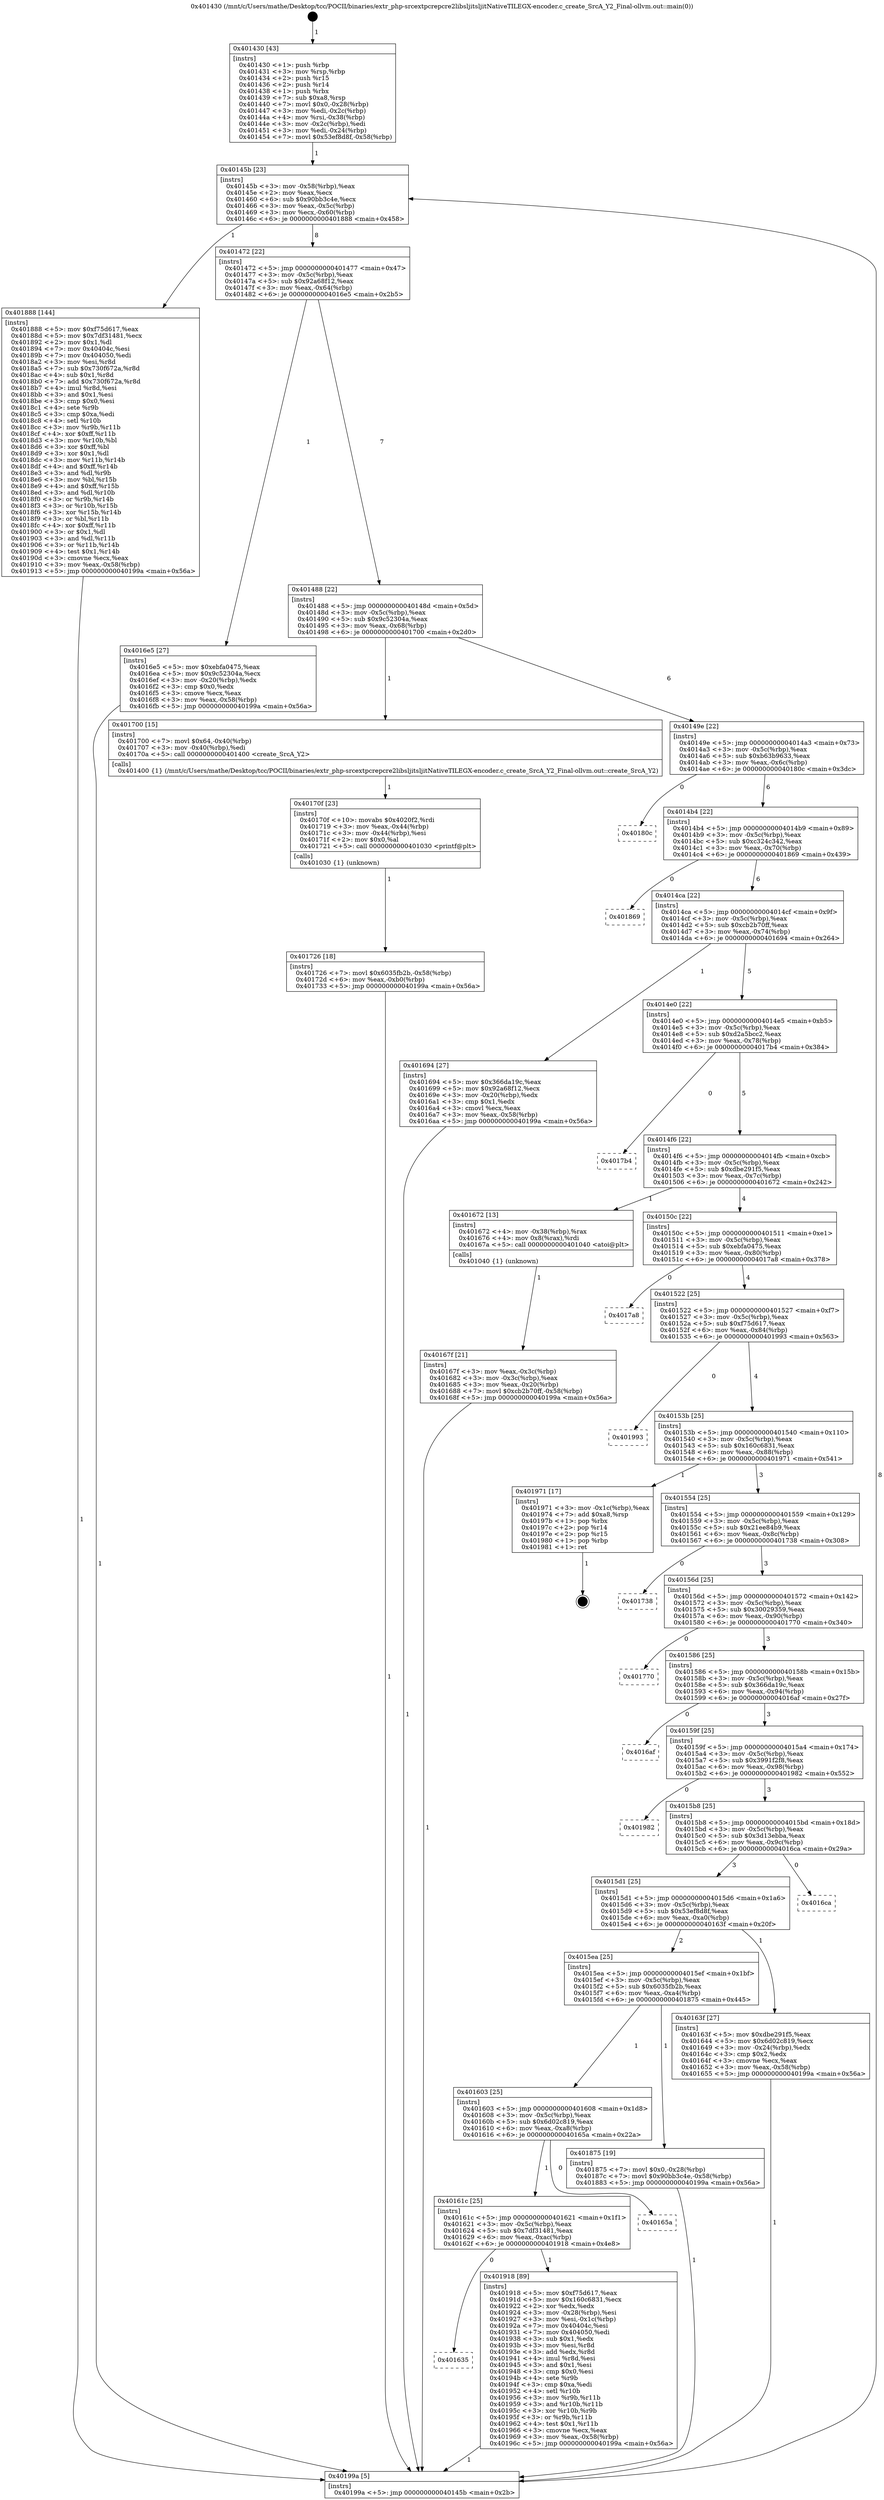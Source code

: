 digraph "0x401430" {
  label = "0x401430 (/mnt/c/Users/mathe/Desktop/tcc/POCII/binaries/extr_php-srcextpcrepcre2libsljitsljitNativeTILEGX-encoder.c_create_SrcA_Y2_Final-ollvm.out::main(0))"
  labelloc = "t"
  node[shape=record]

  Entry [label="",width=0.3,height=0.3,shape=circle,fillcolor=black,style=filled]
  "0x40145b" [label="{
     0x40145b [23]\l
     | [instrs]\l
     &nbsp;&nbsp;0x40145b \<+3\>: mov -0x58(%rbp),%eax\l
     &nbsp;&nbsp;0x40145e \<+2\>: mov %eax,%ecx\l
     &nbsp;&nbsp;0x401460 \<+6\>: sub $0x90bb3c4e,%ecx\l
     &nbsp;&nbsp;0x401466 \<+3\>: mov %eax,-0x5c(%rbp)\l
     &nbsp;&nbsp;0x401469 \<+3\>: mov %ecx,-0x60(%rbp)\l
     &nbsp;&nbsp;0x40146c \<+6\>: je 0000000000401888 \<main+0x458\>\l
  }"]
  "0x401888" [label="{
     0x401888 [144]\l
     | [instrs]\l
     &nbsp;&nbsp;0x401888 \<+5\>: mov $0xf75d617,%eax\l
     &nbsp;&nbsp;0x40188d \<+5\>: mov $0x7df31481,%ecx\l
     &nbsp;&nbsp;0x401892 \<+2\>: mov $0x1,%dl\l
     &nbsp;&nbsp;0x401894 \<+7\>: mov 0x40404c,%esi\l
     &nbsp;&nbsp;0x40189b \<+7\>: mov 0x404050,%edi\l
     &nbsp;&nbsp;0x4018a2 \<+3\>: mov %esi,%r8d\l
     &nbsp;&nbsp;0x4018a5 \<+7\>: sub $0x730f672a,%r8d\l
     &nbsp;&nbsp;0x4018ac \<+4\>: sub $0x1,%r8d\l
     &nbsp;&nbsp;0x4018b0 \<+7\>: add $0x730f672a,%r8d\l
     &nbsp;&nbsp;0x4018b7 \<+4\>: imul %r8d,%esi\l
     &nbsp;&nbsp;0x4018bb \<+3\>: and $0x1,%esi\l
     &nbsp;&nbsp;0x4018be \<+3\>: cmp $0x0,%esi\l
     &nbsp;&nbsp;0x4018c1 \<+4\>: sete %r9b\l
     &nbsp;&nbsp;0x4018c5 \<+3\>: cmp $0xa,%edi\l
     &nbsp;&nbsp;0x4018c8 \<+4\>: setl %r10b\l
     &nbsp;&nbsp;0x4018cc \<+3\>: mov %r9b,%r11b\l
     &nbsp;&nbsp;0x4018cf \<+4\>: xor $0xff,%r11b\l
     &nbsp;&nbsp;0x4018d3 \<+3\>: mov %r10b,%bl\l
     &nbsp;&nbsp;0x4018d6 \<+3\>: xor $0xff,%bl\l
     &nbsp;&nbsp;0x4018d9 \<+3\>: xor $0x1,%dl\l
     &nbsp;&nbsp;0x4018dc \<+3\>: mov %r11b,%r14b\l
     &nbsp;&nbsp;0x4018df \<+4\>: and $0xff,%r14b\l
     &nbsp;&nbsp;0x4018e3 \<+3\>: and %dl,%r9b\l
     &nbsp;&nbsp;0x4018e6 \<+3\>: mov %bl,%r15b\l
     &nbsp;&nbsp;0x4018e9 \<+4\>: and $0xff,%r15b\l
     &nbsp;&nbsp;0x4018ed \<+3\>: and %dl,%r10b\l
     &nbsp;&nbsp;0x4018f0 \<+3\>: or %r9b,%r14b\l
     &nbsp;&nbsp;0x4018f3 \<+3\>: or %r10b,%r15b\l
     &nbsp;&nbsp;0x4018f6 \<+3\>: xor %r15b,%r14b\l
     &nbsp;&nbsp;0x4018f9 \<+3\>: or %bl,%r11b\l
     &nbsp;&nbsp;0x4018fc \<+4\>: xor $0xff,%r11b\l
     &nbsp;&nbsp;0x401900 \<+3\>: or $0x1,%dl\l
     &nbsp;&nbsp;0x401903 \<+3\>: and %dl,%r11b\l
     &nbsp;&nbsp;0x401906 \<+3\>: or %r11b,%r14b\l
     &nbsp;&nbsp;0x401909 \<+4\>: test $0x1,%r14b\l
     &nbsp;&nbsp;0x40190d \<+3\>: cmovne %ecx,%eax\l
     &nbsp;&nbsp;0x401910 \<+3\>: mov %eax,-0x58(%rbp)\l
     &nbsp;&nbsp;0x401913 \<+5\>: jmp 000000000040199a \<main+0x56a\>\l
  }"]
  "0x401472" [label="{
     0x401472 [22]\l
     | [instrs]\l
     &nbsp;&nbsp;0x401472 \<+5\>: jmp 0000000000401477 \<main+0x47\>\l
     &nbsp;&nbsp;0x401477 \<+3\>: mov -0x5c(%rbp),%eax\l
     &nbsp;&nbsp;0x40147a \<+5\>: sub $0x92a68f12,%eax\l
     &nbsp;&nbsp;0x40147f \<+3\>: mov %eax,-0x64(%rbp)\l
     &nbsp;&nbsp;0x401482 \<+6\>: je 00000000004016e5 \<main+0x2b5\>\l
  }"]
  Exit [label="",width=0.3,height=0.3,shape=circle,fillcolor=black,style=filled,peripheries=2]
  "0x4016e5" [label="{
     0x4016e5 [27]\l
     | [instrs]\l
     &nbsp;&nbsp;0x4016e5 \<+5\>: mov $0xebfa0475,%eax\l
     &nbsp;&nbsp;0x4016ea \<+5\>: mov $0x9c52304a,%ecx\l
     &nbsp;&nbsp;0x4016ef \<+3\>: mov -0x20(%rbp),%edx\l
     &nbsp;&nbsp;0x4016f2 \<+3\>: cmp $0x0,%edx\l
     &nbsp;&nbsp;0x4016f5 \<+3\>: cmove %ecx,%eax\l
     &nbsp;&nbsp;0x4016f8 \<+3\>: mov %eax,-0x58(%rbp)\l
     &nbsp;&nbsp;0x4016fb \<+5\>: jmp 000000000040199a \<main+0x56a\>\l
  }"]
  "0x401488" [label="{
     0x401488 [22]\l
     | [instrs]\l
     &nbsp;&nbsp;0x401488 \<+5\>: jmp 000000000040148d \<main+0x5d\>\l
     &nbsp;&nbsp;0x40148d \<+3\>: mov -0x5c(%rbp),%eax\l
     &nbsp;&nbsp;0x401490 \<+5\>: sub $0x9c52304a,%eax\l
     &nbsp;&nbsp;0x401495 \<+3\>: mov %eax,-0x68(%rbp)\l
     &nbsp;&nbsp;0x401498 \<+6\>: je 0000000000401700 \<main+0x2d0\>\l
  }"]
  "0x401635" [label="{
     0x401635\l
  }", style=dashed]
  "0x401700" [label="{
     0x401700 [15]\l
     | [instrs]\l
     &nbsp;&nbsp;0x401700 \<+7\>: movl $0x64,-0x40(%rbp)\l
     &nbsp;&nbsp;0x401707 \<+3\>: mov -0x40(%rbp),%edi\l
     &nbsp;&nbsp;0x40170a \<+5\>: call 0000000000401400 \<create_SrcA_Y2\>\l
     | [calls]\l
     &nbsp;&nbsp;0x401400 \{1\} (/mnt/c/Users/mathe/Desktop/tcc/POCII/binaries/extr_php-srcextpcrepcre2libsljitsljitNativeTILEGX-encoder.c_create_SrcA_Y2_Final-ollvm.out::create_SrcA_Y2)\l
  }"]
  "0x40149e" [label="{
     0x40149e [22]\l
     | [instrs]\l
     &nbsp;&nbsp;0x40149e \<+5\>: jmp 00000000004014a3 \<main+0x73\>\l
     &nbsp;&nbsp;0x4014a3 \<+3\>: mov -0x5c(%rbp),%eax\l
     &nbsp;&nbsp;0x4014a6 \<+5\>: sub $0xb63b9633,%eax\l
     &nbsp;&nbsp;0x4014ab \<+3\>: mov %eax,-0x6c(%rbp)\l
     &nbsp;&nbsp;0x4014ae \<+6\>: je 000000000040180c \<main+0x3dc\>\l
  }"]
  "0x401918" [label="{
     0x401918 [89]\l
     | [instrs]\l
     &nbsp;&nbsp;0x401918 \<+5\>: mov $0xf75d617,%eax\l
     &nbsp;&nbsp;0x40191d \<+5\>: mov $0x160c6831,%ecx\l
     &nbsp;&nbsp;0x401922 \<+2\>: xor %edx,%edx\l
     &nbsp;&nbsp;0x401924 \<+3\>: mov -0x28(%rbp),%esi\l
     &nbsp;&nbsp;0x401927 \<+3\>: mov %esi,-0x1c(%rbp)\l
     &nbsp;&nbsp;0x40192a \<+7\>: mov 0x40404c,%esi\l
     &nbsp;&nbsp;0x401931 \<+7\>: mov 0x404050,%edi\l
     &nbsp;&nbsp;0x401938 \<+3\>: sub $0x1,%edx\l
     &nbsp;&nbsp;0x40193b \<+3\>: mov %esi,%r8d\l
     &nbsp;&nbsp;0x40193e \<+3\>: add %edx,%r8d\l
     &nbsp;&nbsp;0x401941 \<+4\>: imul %r8d,%esi\l
     &nbsp;&nbsp;0x401945 \<+3\>: and $0x1,%esi\l
     &nbsp;&nbsp;0x401948 \<+3\>: cmp $0x0,%esi\l
     &nbsp;&nbsp;0x40194b \<+4\>: sete %r9b\l
     &nbsp;&nbsp;0x40194f \<+3\>: cmp $0xa,%edi\l
     &nbsp;&nbsp;0x401952 \<+4\>: setl %r10b\l
     &nbsp;&nbsp;0x401956 \<+3\>: mov %r9b,%r11b\l
     &nbsp;&nbsp;0x401959 \<+3\>: and %r10b,%r11b\l
     &nbsp;&nbsp;0x40195c \<+3\>: xor %r10b,%r9b\l
     &nbsp;&nbsp;0x40195f \<+3\>: or %r9b,%r11b\l
     &nbsp;&nbsp;0x401962 \<+4\>: test $0x1,%r11b\l
     &nbsp;&nbsp;0x401966 \<+3\>: cmovne %ecx,%eax\l
     &nbsp;&nbsp;0x401969 \<+3\>: mov %eax,-0x58(%rbp)\l
     &nbsp;&nbsp;0x40196c \<+5\>: jmp 000000000040199a \<main+0x56a\>\l
  }"]
  "0x40180c" [label="{
     0x40180c\l
  }", style=dashed]
  "0x4014b4" [label="{
     0x4014b4 [22]\l
     | [instrs]\l
     &nbsp;&nbsp;0x4014b4 \<+5\>: jmp 00000000004014b9 \<main+0x89\>\l
     &nbsp;&nbsp;0x4014b9 \<+3\>: mov -0x5c(%rbp),%eax\l
     &nbsp;&nbsp;0x4014bc \<+5\>: sub $0xc324c342,%eax\l
     &nbsp;&nbsp;0x4014c1 \<+3\>: mov %eax,-0x70(%rbp)\l
     &nbsp;&nbsp;0x4014c4 \<+6\>: je 0000000000401869 \<main+0x439\>\l
  }"]
  "0x40161c" [label="{
     0x40161c [25]\l
     | [instrs]\l
     &nbsp;&nbsp;0x40161c \<+5\>: jmp 0000000000401621 \<main+0x1f1\>\l
     &nbsp;&nbsp;0x401621 \<+3\>: mov -0x5c(%rbp),%eax\l
     &nbsp;&nbsp;0x401624 \<+5\>: sub $0x7df31481,%eax\l
     &nbsp;&nbsp;0x401629 \<+6\>: mov %eax,-0xac(%rbp)\l
     &nbsp;&nbsp;0x40162f \<+6\>: je 0000000000401918 \<main+0x4e8\>\l
  }"]
  "0x401869" [label="{
     0x401869\l
  }", style=dashed]
  "0x4014ca" [label="{
     0x4014ca [22]\l
     | [instrs]\l
     &nbsp;&nbsp;0x4014ca \<+5\>: jmp 00000000004014cf \<main+0x9f\>\l
     &nbsp;&nbsp;0x4014cf \<+3\>: mov -0x5c(%rbp),%eax\l
     &nbsp;&nbsp;0x4014d2 \<+5\>: sub $0xcb2b70ff,%eax\l
     &nbsp;&nbsp;0x4014d7 \<+3\>: mov %eax,-0x74(%rbp)\l
     &nbsp;&nbsp;0x4014da \<+6\>: je 0000000000401694 \<main+0x264\>\l
  }"]
  "0x40165a" [label="{
     0x40165a\l
  }", style=dashed]
  "0x401694" [label="{
     0x401694 [27]\l
     | [instrs]\l
     &nbsp;&nbsp;0x401694 \<+5\>: mov $0x366da19c,%eax\l
     &nbsp;&nbsp;0x401699 \<+5\>: mov $0x92a68f12,%ecx\l
     &nbsp;&nbsp;0x40169e \<+3\>: mov -0x20(%rbp),%edx\l
     &nbsp;&nbsp;0x4016a1 \<+3\>: cmp $0x1,%edx\l
     &nbsp;&nbsp;0x4016a4 \<+3\>: cmovl %ecx,%eax\l
     &nbsp;&nbsp;0x4016a7 \<+3\>: mov %eax,-0x58(%rbp)\l
     &nbsp;&nbsp;0x4016aa \<+5\>: jmp 000000000040199a \<main+0x56a\>\l
  }"]
  "0x4014e0" [label="{
     0x4014e0 [22]\l
     | [instrs]\l
     &nbsp;&nbsp;0x4014e0 \<+5\>: jmp 00000000004014e5 \<main+0xb5\>\l
     &nbsp;&nbsp;0x4014e5 \<+3\>: mov -0x5c(%rbp),%eax\l
     &nbsp;&nbsp;0x4014e8 \<+5\>: sub $0xd2a5bcc2,%eax\l
     &nbsp;&nbsp;0x4014ed \<+3\>: mov %eax,-0x78(%rbp)\l
     &nbsp;&nbsp;0x4014f0 \<+6\>: je 00000000004017b4 \<main+0x384\>\l
  }"]
  "0x401603" [label="{
     0x401603 [25]\l
     | [instrs]\l
     &nbsp;&nbsp;0x401603 \<+5\>: jmp 0000000000401608 \<main+0x1d8\>\l
     &nbsp;&nbsp;0x401608 \<+3\>: mov -0x5c(%rbp),%eax\l
     &nbsp;&nbsp;0x40160b \<+5\>: sub $0x6d02c819,%eax\l
     &nbsp;&nbsp;0x401610 \<+6\>: mov %eax,-0xa8(%rbp)\l
     &nbsp;&nbsp;0x401616 \<+6\>: je 000000000040165a \<main+0x22a\>\l
  }"]
  "0x4017b4" [label="{
     0x4017b4\l
  }", style=dashed]
  "0x4014f6" [label="{
     0x4014f6 [22]\l
     | [instrs]\l
     &nbsp;&nbsp;0x4014f6 \<+5\>: jmp 00000000004014fb \<main+0xcb\>\l
     &nbsp;&nbsp;0x4014fb \<+3\>: mov -0x5c(%rbp),%eax\l
     &nbsp;&nbsp;0x4014fe \<+5\>: sub $0xdbe291f5,%eax\l
     &nbsp;&nbsp;0x401503 \<+3\>: mov %eax,-0x7c(%rbp)\l
     &nbsp;&nbsp;0x401506 \<+6\>: je 0000000000401672 \<main+0x242\>\l
  }"]
  "0x401875" [label="{
     0x401875 [19]\l
     | [instrs]\l
     &nbsp;&nbsp;0x401875 \<+7\>: movl $0x0,-0x28(%rbp)\l
     &nbsp;&nbsp;0x40187c \<+7\>: movl $0x90bb3c4e,-0x58(%rbp)\l
     &nbsp;&nbsp;0x401883 \<+5\>: jmp 000000000040199a \<main+0x56a\>\l
  }"]
  "0x401672" [label="{
     0x401672 [13]\l
     | [instrs]\l
     &nbsp;&nbsp;0x401672 \<+4\>: mov -0x38(%rbp),%rax\l
     &nbsp;&nbsp;0x401676 \<+4\>: mov 0x8(%rax),%rdi\l
     &nbsp;&nbsp;0x40167a \<+5\>: call 0000000000401040 \<atoi@plt\>\l
     | [calls]\l
     &nbsp;&nbsp;0x401040 \{1\} (unknown)\l
  }"]
  "0x40150c" [label="{
     0x40150c [22]\l
     | [instrs]\l
     &nbsp;&nbsp;0x40150c \<+5\>: jmp 0000000000401511 \<main+0xe1\>\l
     &nbsp;&nbsp;0x401511 \<+3\>: mov -0x5c(%rbp),%eax\l
     &nbsp;&nbsp;0x401514 \<+5\>: sub $0xebfa0475,%eax\l
     &nbsp;&nbsp;0x401519 \<+3\>: mov %eax,-0x80(%rbp)\l
     &nbsp;&nbsp;0x40151c \<+6\>: je 00000000004017a8 \<main+0x378\>\l
  }"]
  "0x401726" [label="{
     0x401726 [18]\l
     | [instrs]\l
     &nbsp;&nbsp;0x401726 \<+7\>: movl $0x6035fb2b,-0x58(%rbp)\l
     &nbsp;&nbsp;0x40172d \<+6\>: mov %eax,-0xb0(%rbp)\l
     &nbsp;&nbsp;0x401733 \<+5\>: jmp 000000000040199a \<main+0x56a\>\l
  }"]
  "0x4017a8" [label="{
     0x4017a8\l
  }", style=dashed]
  "0x401522" [label="{
     0x401522 [25]\l
     | [instrs]\l
     &nbsp;&nbsp;0x401522 \<+5\>: jmp 0000000000401527 \<main+0xf7\>\l
     &nbsp;&nbsp;0x401527 \<+3\>: mov -0x5c(%rbp),%eax\l
     &nbsp;&nbsp;0x40152a \<+5\>: sub $0xf75d617,%eax\l
     &nbsp;&nbsp;0x40152f \<+6\>: mov %eax,-0x84(%rbp)\l
     &nbsp;&nbsp;0x401535 \<+6\>: je 0000000000401993 \<main+0x563\>\l
  }"]
  "0x40170f" [label="{
     0x40170f [23]\l
     | [instrs]\l
     &nbsp;&nbsp;0x40170f \<+10\>: movabs $0x4020f2,%rdi\l
     &nbsp;&nbsp;0x401719 \<+3\>: mov %eax,-0x44(%rbp)\l
     &nbsp;&nbsp;0x40171c \<+3\>: mov -0x44(%rbp),%esi\l
     &nbsp;&nbsp;0x40171f \<+2\>: mov $0x0,%al\l
     &nbsp;&nbsp;0x401721 \<+5\>: call 0000000000401030 \<printf@plt\>\l
     | [calls]\l
     &nbsp;&nbsp;0x401030 \{1\} (unknown)\l
  }"]
  "0x401993" [label="{
     0x401993\l
  }", style=dashed]
  "0x40153b" [label="{
     0x40153b [25]\l
     | [instrs]\l
     &nbsp;&nbsp;0x40153b \<+5\>: jmp 0000000000401540 \<main+0x110\>\l
     &nbsp;&nbsp;0x401540 \<+3\>: mov -0x5c(%rbp),%eax\l
     &nbsp;&nbsp;0x401543 \<+5\>: sub $0x160c6831,%eax\l
     &nbsp;&nbsp;0x401548 \<+6\>: mov %eax,-0x88(%rbp)\l
     &nbsp;&nbsp;0x40154e \<+6\>: je 0000000000401971 \<main+0x541\>\l
  }"]
  "0x40167f" [label="{
     0x40167f [21]\l
     | [instrs]\l
     &nbsp;&nbsp;0x40167f \<+3\>: mov %eax,-0x3c(%rbp)\l
     &nbsp;&nbsp;0x401682 \<+3\>: mov -0x3c(%rbp),%eax\l
     &nbsp;&nbsp;0x401685 \<+3\>: mov %eax,-0x20(%rbp)\l
     &nbsp;&nbsp;0x401688 \<+7\>: movl $0xcb2b70ff,-0x58(%rbp)\l
     &nbsp;&nbsp;0x40168f \<+5\>: jmp 000000000040199a \<main+0x56a\>\l
  }"]
  "0x401971" [label="{
     0x401971 [17]\l
     | [instrs]\l
     &nbsp;&nbsp;0x401971 \<+3\>: mov -0x1c(%rbp),%eax\l
     &nbsp;&nbsp;0x401974 \<+7\>: add $0xa8,%rsp\l
     &nbsp;&nbsp;0x40197b \<+1\>: pop %rbx\l
     &nbsp;&nbsp;0x40197c \<+2\>: pop %r14\l
     &nbsp;&nbsp;0x40197e \<+2\>: pop %r15\l
     &nbsp;&nbsp;0x401980 \<+1\>: pop %rbp\l
     &nbsp;&nbsp;0x401981 \<+1\>: ret\l
  }"]
  "0x401554" [label="{
     0x401554 [25]\l
     | [instrs]\l
     &nbsp;&nbsp;0x401554 \<+5\>: jmp 0000000000401559 \<main+0x129\>\l
     &nbsp;&nbsp;0x401559 \<+3\>: mov -0x5c(%rbp),%eax\l
     &nbsp;&nbsp;0x40155c \<+5\>: sub $0x21ee84b9,%eax\l
     &nbsp;&nbsp;0x401561 \<+6\>: mov %eax,-0x8c(%rbp)\l
     &nbsp;&nbsp;0x401567 \<+6\>: je 0000000000401738 \<main+0x308\>\l
  }"]
  "0x401430" [label="{
     0x401430 [43]\l
     | [instrs]\l
     &nbsp;&nbsp;0x401430 \<+1\>: push %rbp\l
     &nbsp;&nbsp;0x401431 \<+3\>: mov %rsp,%rbp\l
     &nbsp;&nbsp;0x401434 \<+2\>: push %r15\l
     &nbsp;&nbsp;0x401436 \<+2\>: push %r14\l
     &nbsp;&nbsp;0x401438 \<+1\>: push %rbx\l
     &nbsp;&nbsp;0x401439 \<+7\>: sub $0xa8,%rsp\l
     &nbsp;&nbsp;0x401440 \<+7\>: movl $0x0,-0x28(%rbp)\l
     &nbsp;&nbsp;0x401447 \<+3\>: mov %edi,-0x2c(%rbp)\l
     &nbsp;&nbsp;0x40144a \<+4\>: mov %rsi,-0x38(%rbp)\l
     &nbsp;&nbsp;0x40144e \<+3\>: mov -0x2c(%rbp),%edi\l
     &nbsp;&nbsp;0x401451 \<+3\>: mov %edi,-0x24(%rbp)\l
     &nbsp;&nbsp;0x401454 \<+7\>: movl $0x53ef8d8f,-0x58(%rbp)\l
  }"]
  "0x401738" [label="{
     0x401738\l
  }", style=dashed]
  "0x40156d" [label="{
     0x40156d [25]\l
     | [instrs]\l
     &nbsp;&nbsp;0x40156d \<+5\>: jmp 0000000000401572 \<main+0x142\>\l
     &nbsp;&nbsp;0x401572 \<+3\>: mov -0x5c(%rbp),%eax\l
     &nbsp;&nbsp;0x401575 \<+5\>: sub $0x30029359,%eax\l
     &nbsp;&nbsp;0x40157a \<+6\>: mov %eax,-0x90(%rbp)\l
     &nbsp;&nbsp;0x401580 \<+6\>: je 0000000000401770 \<main+0x340\>\l
  }"]
  "0x40199a" [label="{
     0x40199a [5]\l
     | [instrs]\l
     &nbsp;&nbsp;0x40199a \<+5\>: jmp 000000000040145b \<main+0x2b\>\l
  }"]
  "0x401770" [label="{
     0x401770\l
  }", style=dashed]
  "0x401586" [label="{
     0x401586 [25]\l
     | [instrs]\l
     &nbsp;&nbsp;0x401586 \<+5\>: jmp 000000000040158b \<main+0x15b\>\l
     &nbsp;&nbsp;0x40158b \<+3\>: mov -0x5c(%rbp),%eax\l
     &nbsp;&nbsp;0x40158e \<+5\>: sub $0x366da19c,%eax\l
     &nbsp;&nbsp;0x401593 \<+6\>: mov %eax,-0x94(%rbp)\l
     &nbsp;&nbsp;0x401599 \<+6\>: je 00000000004016af \<main+0x27f\>\l
  }"]
  "0x4015ea" [label="{
     0x4015ea [25]\l
     | [instrs]\l
     &nbsp;&nbsp;0x4015ea \<+5\>: jmp 00000000004015ef \<main+0x1bf\>\l
     &nbsp;&nbsp;0x4015ef \<+3\>: mov -0x5c(%rbp),%eax\l
     &nbsp;&nbsp;0x4015f2 \<+5\>: sub $0x6035fb2b,%eax\l
     &nbsp;&nbsp;0x4015f7 \<+6\>: mov %eax,-0xa4(%rbp)\l
     &nbsp;&nbsp;0x4015fd \<+6\>: je 0000000000401875 \<main+0x445\>\l
  }"]
  "0x4016af" [label="{
     0x4016af\l
  }", style=dashed]
  "0x40159f" [label="{
     0x40159f [25]\l
     | [instrs]\l
     &nbsp;&nbsp;0x40159f \<+5\>: jmp 00000000004015a4 \<main+0x174\>\l
     &nbsp;&nbsp;0x4015a4 \<+3\>: mov -0x5c(%rbp),%eax\l
     &nbsp;&nbsp;0x4015a7 \<+5\>: sub $0x3991f2f8,%eax\l
     &nbsp;&nbsp;0x4015ac \<+6\>: mov %eax,-0x98(%rbp)\l
     &nbsp;&nbsp;0x4015b2 \<+6\>: je 0000000000401982 \<main+0x552\>\l
  }"]
  "0x40163f" [label="{
     0x40163f [27]\l
     | [instrs]\l
     &nbsp;&nbsp;0x40163f \<+5\>: mov $0xdbe291f5,%eax\l
     &nbsp;&nbsp;0x401644 \<+5\>: mov $0x6d02c819,%ecx\l
     &nbsp;&nbsp;0x401649 \<+3\>: mov -0x24(%rbp),%edx\l
     &nbsp;&nbsp;0x40164c \<+3\>: cmp $0x2,%edx\l
     &nbsp;&nbsp;0x40164f \<+3\>: cmovne %ecx,%eax\l
     &nbsp;&nbsp;0x401652 \<+3\>: mov %eax,-0x58(%rbp)\l
     &nbsp;&nbsp;0x401655 \<+5\>: jmp 000000000040199a \<main+0x56a\>\l
  }"]
  "0x401982" [label="{
     0x401982\l
  }", style=dashed]
  "0x4015b8" [label="{
     0x4015b8 [25]\l
     | [instrs]\l
     &nbsp;&nbsp;0x4015b8 \<+5\>: jmp 00000000004015bd \<main+0x18d\>\l
     &nbsp;&nbsp;0x4015bd \<+3\>: mov -0x5c(%rbp),%eax\l
     &nbsp;&nbsp;0x4015c0 \<+5\>: sub $0x3d13ebba,%eax\l
     &nbsp;&nbsp;0x4015c5 \<+6\>: mov %eax,-0x9c(%rbp)\l
     &nbsp;&nbsp;0x4015cb \<+6\>: je 00000000004016ca \<main+0x29a\>\l
  }"]
  "0x4015d1" [label="{
     0x4015d1 [25]\l
     | [instrs]\l
     &nbsp;&nbsp;0x4015d1 \<+5\>: jmp 00000000004015d6 \<main+0x1a6\>\l
     &nbsp;&nbsp;0x4015d6 \<+3\>: mov -0x5c(%rbp),%eax\l
     &nbsp;&nbsp;0x4015d9 \<+5\>: sub $0x53ef8d8f,%eax\l
     &nbsp;&nbsp;0x4015de \<+6\>: mov %eax,-0xa0(%rbp)\l
     &nbsp;&nbsp;0x4015e4 \<+6\>: je 000000000040163f \<main+0x20f\>\l
  }"]
  "0x4016ca" [label="{
     0x4016ca\l
  }", style=dashed]
  Entry -> "0x401430" [label=" 1"]
  "0x40145b" -> "0x401888" [label=" 1"]
  "0x40145b" -> "0x401472" [label=" 8"]
  "0x401971" -> Exit [label=" 1"]
  "0x401472" -> "0x4016e5" [label=" 1"]
  "0x401472" -> "0x401488" [label=" 7"]
  "0x401918" -> "0x40199a" [label=" 1"]
  "0x401488" -> "0x401700" [label=" 1"]
  "0x401488" -> "0x40149e" [label=" 6"]
  "0x40161c" -> "0x401635" [label=" 0"]
  "0x40149e" -> "0x40180c" [label=" 0"]
  "0x40149e" -> "0x4014b4" [label=" 6"]
  "0x40161c" -> "0x401918" [label=" 1"]
  "0x4014b4" -> "0x401869" [label=" 0"]
  "0x4014b4" -> "0x4014ca" [label=" 6"]
  "0x401603" -> "0x40161c" [label=" 1"]
  "0x4014ca" -> "0x401694" [label=" 1"]
  "0x4014ca" -> "0x4014e0" [label=" 5"]
  "0x401603" -> "0x40165a" [label=" 0"]
  "0x4014e0" -> "0x4017b4" [label=" 0"]
  "0x4014e0" -> "0x4014f6" [label=" 5"]
  "0x401888" -> "0x40199a" [label=" 1"]
  "0x4014f6" -> "0x401672" [label=" 1"]
  "0x4014f6" -> "0x40150c" [label=" 4"]
  "0x401875" -> "0x40199a" [label=" 1"]
  "0x40150c" -> "0x4017a8" [label=" 0"]
  "0x40150c" -> "0x401522" [label=" 4"]
  "0x4015ea" -> "0x401875" [label=" 1"]
  "0x401522" -> "0x401993" [label=" 0"]
  "0x401522" -> "0x40153b" [label=" 4"]
  "0x4015ea" -> "0x401603" [label=" 1"]
  "0x40153b" -> "0x401971" [label=" 1"]
  "0x40153b" -> "0x401554" [label=" 3"]
  "0x401726" -> "0x40199a" [label=" 1"]
  "0x401554" -> "0x401738" [label=" 0"]
  "0x401554" -> "0x40156d" [label=" 3"]
  "0x40170f" -> "0x401726" [label=" 1"]
  "0x40156d" -> "0x401770" [label=" 0"]
  "0x40156d" -> "0x401586" [label=" 3"]
  "0x401700" -> "0x40170f" [label=" 1"]
  "0x401586" -> "0x4016af" [label=" 0"]
  "0x401586" -> "0x40159f" [label=" 3"]
  "0x4016e5" -> "0x40199a" [label=" 1"]
  "0x40159f" -> "0x401982" [label=" 0"]
  "0x40159f" -> "0x4015b8" [label=" 3"]
  "0x401694" -> "0x40199a" [label=" 1"]
  "0x4015b8" -> "0x4016ca" [label=" 0"]
  "0x4015b8" -> "0x4015d1" [label=" 3"]
  "0x40167f" -> "0x40199a" [label=" 1"]
  "0x4015d1" -> "0x40163f" [label=" 1"]
  "0x4015d1" -> "0x4015ea" [label=" 2"]
  "0x40163f" -> "0x40199a" [label=" 1"]
  "0x401430" -> "0x40145b" [label=" 1"]
  "0x40199a" -> "0x40145b" [label=" 8"]
  "0x401672" -> "0x40167f" [label=" 1"]
}
